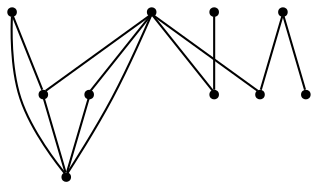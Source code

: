 graph {
  node [shape=point,comment="{\"directed\":false,\"doi\":\"10.1007/978-3-031-22203-0_13\",\"figure\":\"2 (1)\"}"]

  v0 [pos="501.20486212114014,348.37956083939696"]
  v1 [pos="501.2048621211402,721.7700681487229"]
  v2 [pos="711.2382801180585,465.0614306476474"]
  v3 [pos="711.2382801180585,605.0862430205923"]
  v4 [pos="664.5641907625443,535.0757524117261"]
  v5 [pos="594.5530249350641,535.0757524117261"]
  v6 [pos="547.8789355795498,558.4126620992295"]
  v7 [pos="501.20483827548355,558.4126620992295"]
  v8 [pos="407.8566277702463,535.0757524117261"]
  v9 [pos="314.5084490592179,488.4024178924619"]

  v0 -- v1 [id="-1",pos="501.20486212114014,348.37956083939696 291.1713646386997,395.0551924620977 263.32110022062506,471.82893582513793 263.32110022062506,541.8434404036769 263.32110022062506,611.8537164042638 291.1713646386997,675.0963600520831 501.2048621211402,721.7700681487229"]
  v9 -- v1 [id="-2",pos="314.5084490592179,488.4024178924619 501.2048621211402,721.7700681487229 501.2048621211402,721.7700681487229 501.2048621211402,721.7700681487229"]
  v8 -- v1 [id="-9",pos="407.8566277702463,535.0757524117261 501.2048621211402,721.7700681487229 501.2048621211402,721.7700681487229 501.2048621211402,721.7700681487229"]
  v7 -- v1 [id="-22",pos="501.20483827548355,558.4126620992295 501.2048621211402,721.7700681487229 501.2048621211402,721.7700681487229 501.2048621211402,721.7700681487229"]
  v9 -- v8 [id="-3",pos="314.5084490592179,488.4024178924619 407.8566277702463,535.0757524117261 407.8566277702463,535.0757524117261 407.8566277702463,535.0757524117261"]
  v2 -- v3 [id="-4",pos="711.2382801180585,465.0614306476474 711.2382801180585,605.0862430205923 711.2382801180585,605.0862430205923 711.2382801180585,605.0862430205923"]
  v2 -- v4 [id="-5",pos="711.2382801180585,465.0614306476474 664.5641907625443,535.0757524117261 664.5641907625443,535.0757524117261 664.5641907625443,535.0757524117261"]
  v5 -- v6 [id="-11",pos="594.5530249350641,535.0757524117261 547.8789355795498,558.4126620992295 547.8789355795498,558.4126620992295 547.8789355795498,558.4126620992295"]
  v0 -- v6 [id="-15",pos="501.20486212114014,348.37956083939696 547.8789355795498,558.4126620992295 547.8789355795498,558.4126620992295 547.8789355795498,558.4126620992295"]
  v0 -- v4 [id="-16",pos="501.20486212114014,348.37956083939696 664.5641907625443,535.0757524117261 664.5641907625443,535.0757524117261 664.5641907625443,535.0757524117261"]
  v0 -- v8 [id="-20",pos="501.20486212114014,348.37956083939696 407.8566277702463,535.0757524117261 407.8566277702463,535.0757524117261 407.8566277702463,535.0757524117261"]
  v0 -- v7 [id="-21",pos="501.20486212114014,348.37956083939696 501.20483827548355,558.4126620992295 501.20483827548355,558.4126620992295 501.20483827548355,558.4126620992295"]
}